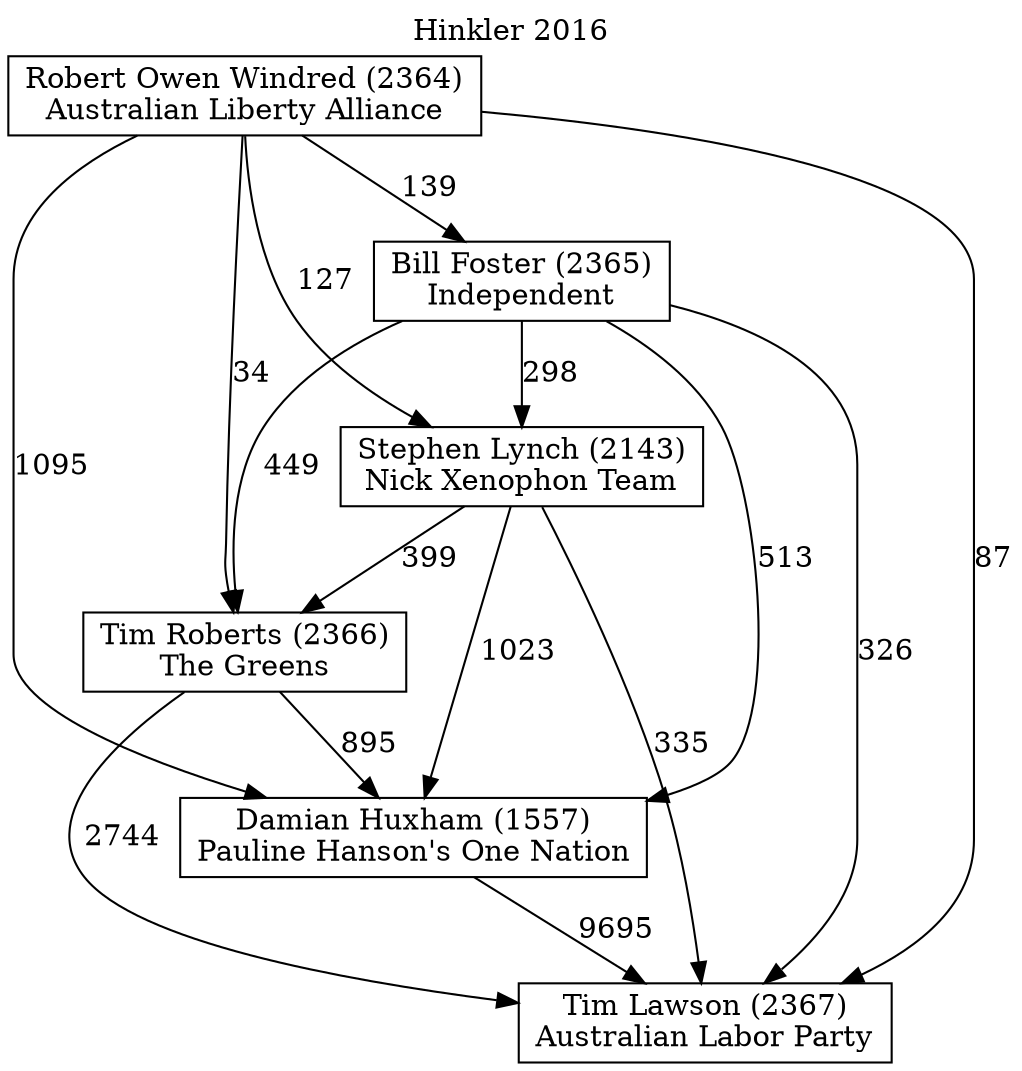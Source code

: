 // House preference flow
digraph "Tim Lawson (2367)_Hinkler_2016" {
	graph [label="Hinkler 2016" labelloc=t mclimit=10]
	node [shape=box]
	"Bill Foster (2365)" [label="Bill Foster (2365)
Independent"]
	"Stephen Lynch (2143)" [label="Stephen Lynch (2143)
Nick Xenophon Team"]
	"Damian Huxham (1557)" [label="Damian Huxham (1557)
Pauline Hanson's One Nation"]
	"Tim Roberts (2366)" [label="Tim Roberts (2366)
The Greens"]
	"Robert Owen Windred (2364)" [label="Robert Owen Windred (2364)
Australian Liberty Alliance"]
	"Tim Lawson (2367)" [label="Tim Lawson (2367)
Australian Labor Party"]
	"Robert Owen Windred (2364)" -> "Tim Lawson (2367)" [label=87]
	"Robert Owen Windred (2364)" -> "Tim Roberts (2366)" [label=34]
	"Bill Foster (2365)" -> "Damian Huxham (1557)" [label=513]
	"Bill Foster (2365)" -> "Tim Lawson (2367)" [label=326]
	"Robert Owen Windred (2364)" -> "Damian Huxham (1557)" [label=1095]
	"Tim Roberts (2366)" -> "Damian Huxham (1557)" [label=895]
	"Bill Foster (2365)" -> "Stephen Lynch (2143)" [label=298]
	"Tim Roberts (2366)" -> "Tim Lawson (2367)" [label=2744]
	"Damian Huxham (1557)" -> "Tim Lawson (2367)" [label=9695]
	"Stephen Lynch (2143)" -> "Tim Roberts (2366)" [label=399]
	"Robert Owen Windred (2364)" -> "Bill Foster (2365)" [label=139]
	"Bill Foster (2365)" -> "Tim Roberts (2366)" [label=449]
	"Stephen Lynch (2143)" -> "Tim Lawson (2367)" [label=335]
	"Robert Owen Windred (2364)" -> "Stephen Lynch (2143)" [label=127]
	"Stephen Lynch (2143)" -> "Damian Huxham (1557)" [label=1023]
}
